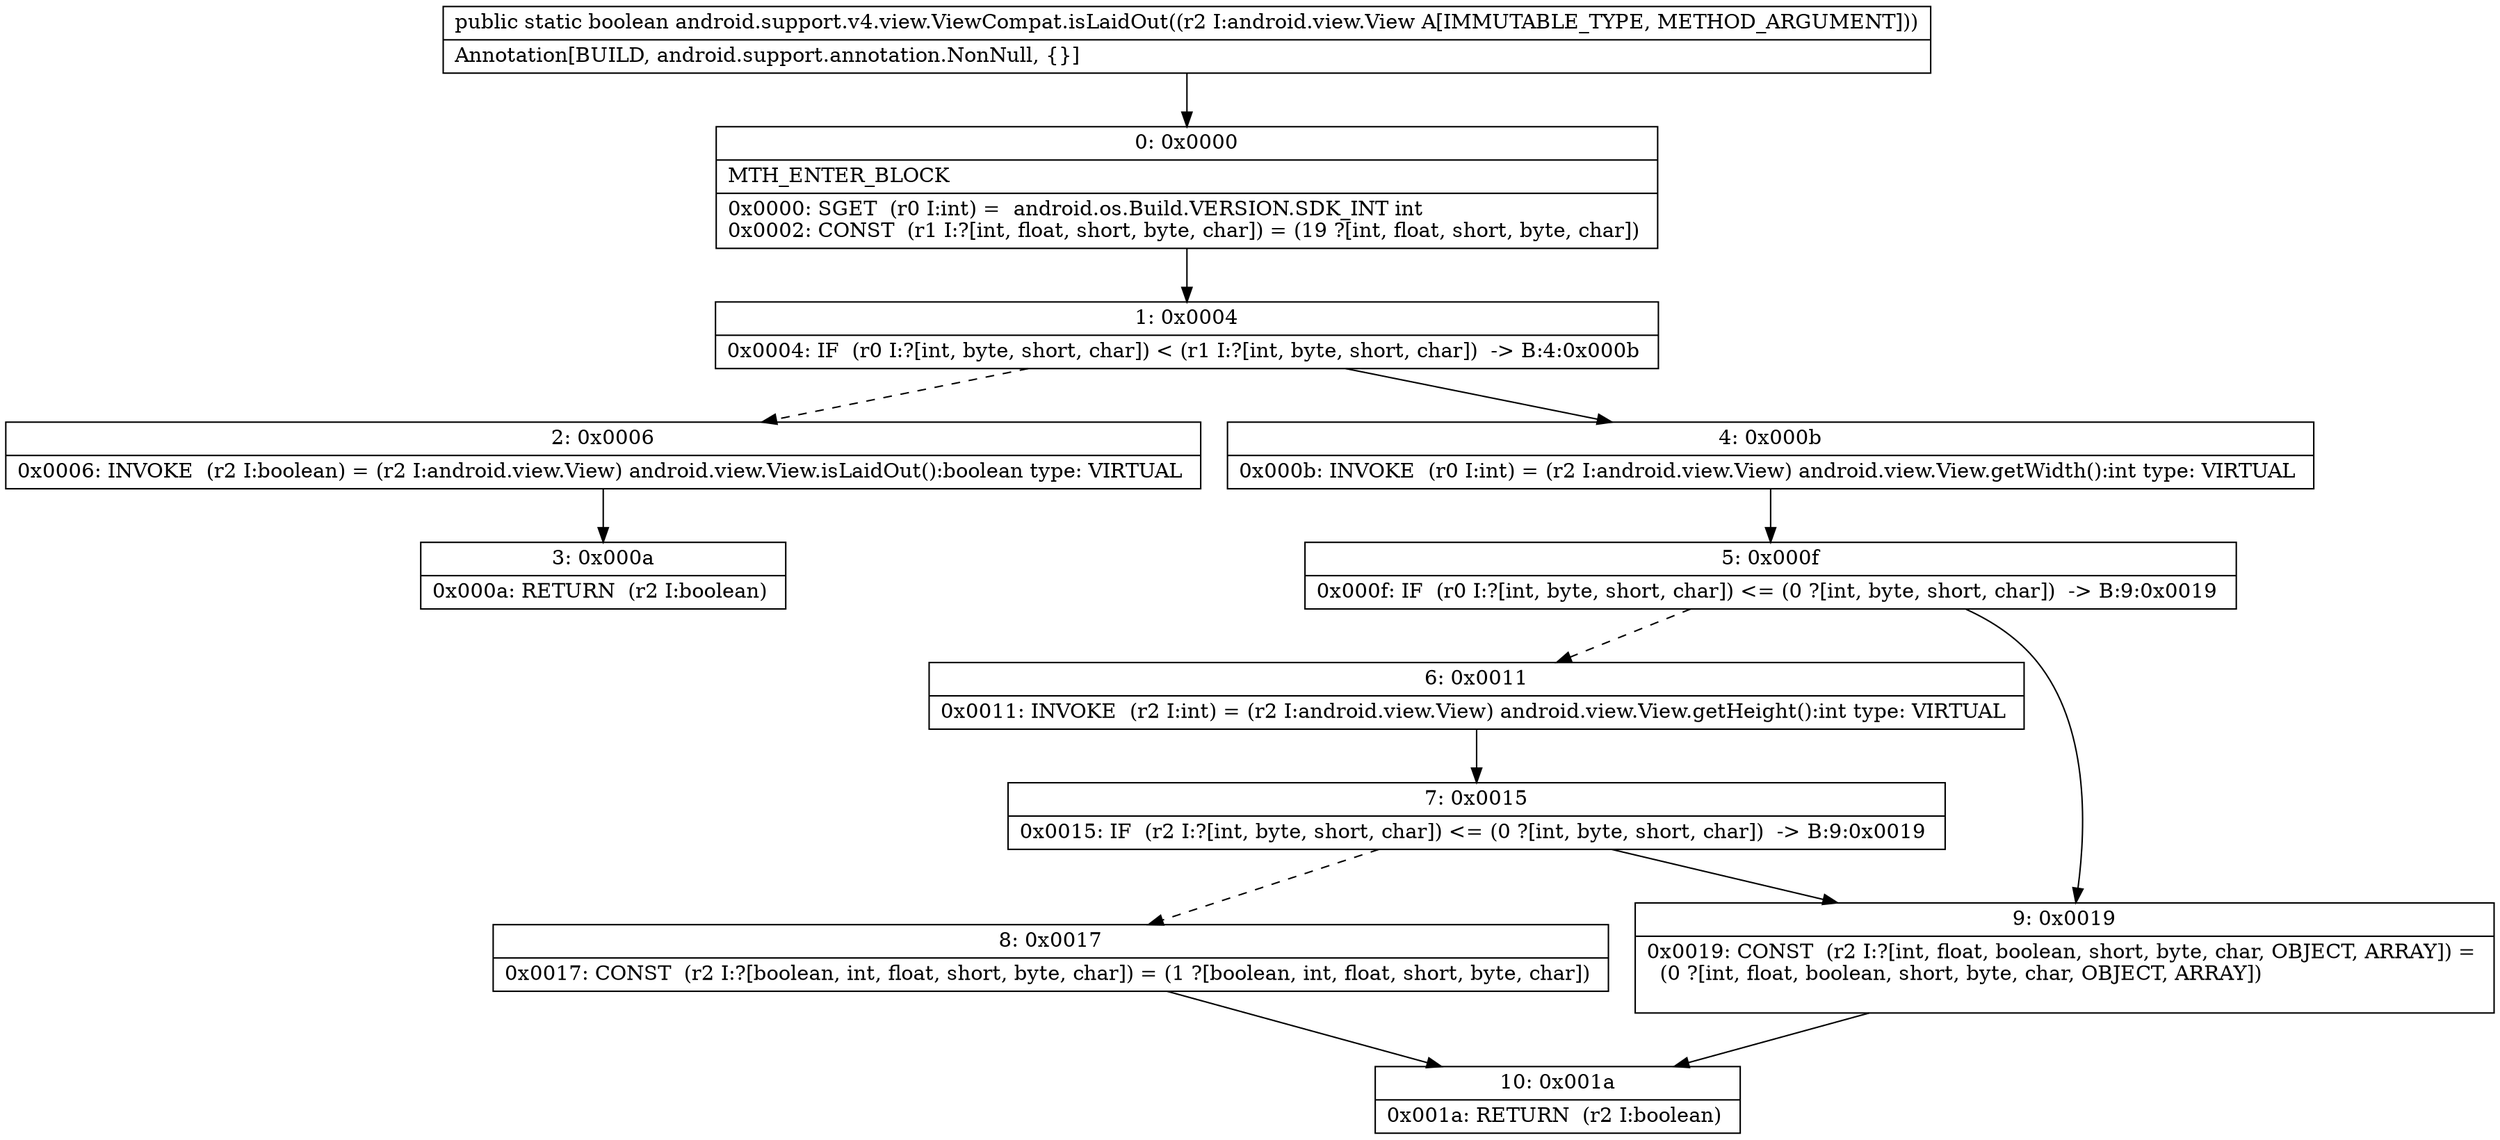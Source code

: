 digraph "CFG forandroid.support.v4.view.ViewCompat.isLaidOut(Landroid\/view\/View;)Z" {
Node_0 [shape=record,label="{0\:\ 0x0000|MTH_ENTER_BLOCK\l|0x0000: SGET  (r0 I:int) =  android.os.Build.VERSION.SDK_INT int \l0x0002: CONST  (r1 I:?[int, float, short, byte, char]) = (19 ?[int, float, short, byte, char]) \l}"];
Node_1 [shape=record,label="{1\:\ 0x0004|0x0004: IF  (r0 I:?[int, byte, short, char]) \< (r1 I:?[int, byte, short, char])  \-\> B:4:0x000b \l}"];
Node_2 [shape=record,label="{2\:\ 0x0006|0x0006: INVOKE  (r2 I:boolean) = (r2 I:android.view.View) android.view.View.isLaidOut():boolean type: VIRTUAL \l}"];
Node_3 [shape=record,label="{3\:\ 0x000a|0x000a: RETURN  (r2 I:boolean) \l}"];
Node_4 [shape=record,label="{4\:\ 0x000b|0x000b: INVOKE  (r0 I:int) = (r2 I:android.view.View) android.view.View.getWidth():int type: VIRTUAL \l}"];
Node_5 [shape=record,label="{5\:\ 0x000f|0x000f: IF  (r0 I:?[int, byte, short, char]) \<= (0 ?[int, byte, short, char])  \-\> B:9:0x0019 \l}"];
Node_6 [shape=record,label="{6\:\ 0x0011|0x0011: INVOKE  (r2 I:int) = (r2 I:android.view.View) android.view.View.getHeight():int type: VIRTUAL \l}"];
Node_7 [shape=record,label="{7\:\ 0x0015|0x0015: IF  (r2 I:?[int, byte, short, char]) \<= (0 ?[int, byte, short, char])  \-\> B:9:0x0019 \l}"];
Node_8 [shape=record,label="{8\:\ 0x0017|0x0017: CONST  (r2 I:?[boolean, int, float, short, byte, char]) = (1 ?[boolean, int, float, short, byte, char]) \l}"];
Node_9 [shape=record,label="{9\:\ 0x0019|0x0019: CONST  (r2 I:?[int, float, boolean, short, byte, char, OBJECT, ARRAY]) = \l  (0 ?[int, float, boolean, short, byte, char, OBJECT, ARRAY])\l \l}"];
Node_10 [shape=record,label="{10\:\ 0x001a|0x001a: RETURN  (r2 I:boolean) \l}"];
MethodNode[shape=record,label="{public static boolean android.support.v4.view.ViewCompat.isLaidOut((r2 I:android.view.View A[IMMUTABLE_TYPE, METHOD_ARGUMENT]))  | Annotation[BUILD, android.support.annotation.NonNull, \{\}]\l}"];
MethodNode -> Node_0;
Node_0 -> Node_1;
Node_1 -> Node_2[style=dashed];
Node_1 -> Node_4;
Node_2 -> Node_3;
Node_4 -> Node_5;
Node_5 -> Node_6[style=dashed];
Node_5 -> Node_9;
Node_6 -> Node_7;
Node_7 -> Node_8[style=dashed];
Node_7 -> Node_9;
Node_8 -> Node_10;
Node_9 -> Node_10;
}

